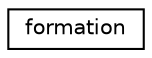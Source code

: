 digraph "Graphical Class Hierarchy"
{
  edge [fontname="Helvetica",fontsize="10",labelfontname="Helvetica",labelfontsize="10"];
  node [fontname="Helvetica",fontsize="10",shape=record];
  rankdir="LR";
  Node1 [label="formation",height=0.2,width=0.4,color="black", fillcolor="white", style="filled",URL="$classformation.html"];
}
